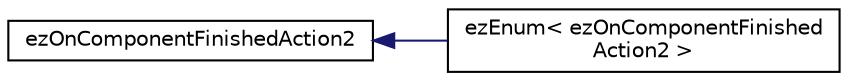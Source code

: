 digraph "Graphical Class Hierarchy"
{
 // LATEX_PDF_SIZE
  edge [fontname="Helvetica",fontsize="10",labelfontname="Helvetica",labelfontsize="10"];
  node [fontname="Helvetica",fontsize="10",shape=record];
  rankdir="LR";
  Node0 [label="ezOnComponentFinishedAction2",height=0.2,width=0.4,color="black", fillcolor="white", style="filled",URL="$d2/dca/structez_on_component_finished_action2.htm",tooltip="Same as ezOnComponentFinishedAction, but additionally includes 'Restart'."];
  Node0 -> Node1 [dir="back",color="midnightblue",fontsize="10",style="solid",fontname="Helvetica"];
  Node1 [label="ezEnum\< ezOnComponentFinished\lAction2 \>",height=0.2,width=0.4,color="black", fillcolor="white", style="filled",URL="$d6/dd9/structez_enum.htm",tooltip=" "];
}
